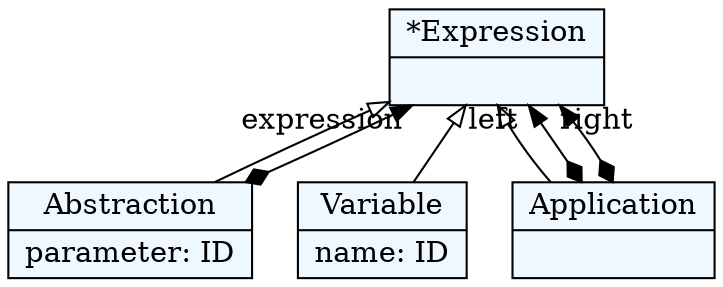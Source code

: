 
    digraph textX {
    fontname = "Bitstream Vera Sans"
    fontsize = 8
    node[
        shape=record,
        style=filled,
        fillcolor=aliceblue
    ]
    nodesep = 0.3
    edge[dir=black,arrowtail=empty]


2202098551120[ label="{*Expression|}"]

2202098528080[ label="{Abstraction|parameter: ID\l}"]

2202098554960[ label="{Variable|name: ID\l}"]

2202098523280[ label="{Application|}"]



2202098551120 -> 2202098528080 [dir=back]
2202098551120 -> 2202098554960 [dir=back]
2202098551120 -> 2202098523280 [dir=back]
2202098528080 -> 2202098551120[arrowtail=diamond, dir=both, headlabel="expression "]
2202098523280 -> 2202098551120[arrowtail=diamond, dir=both, headlabel="left "]
2202098523280 -> 2202098551120[arrowtail=diamond, dir=both, headlabel="right "]

}
